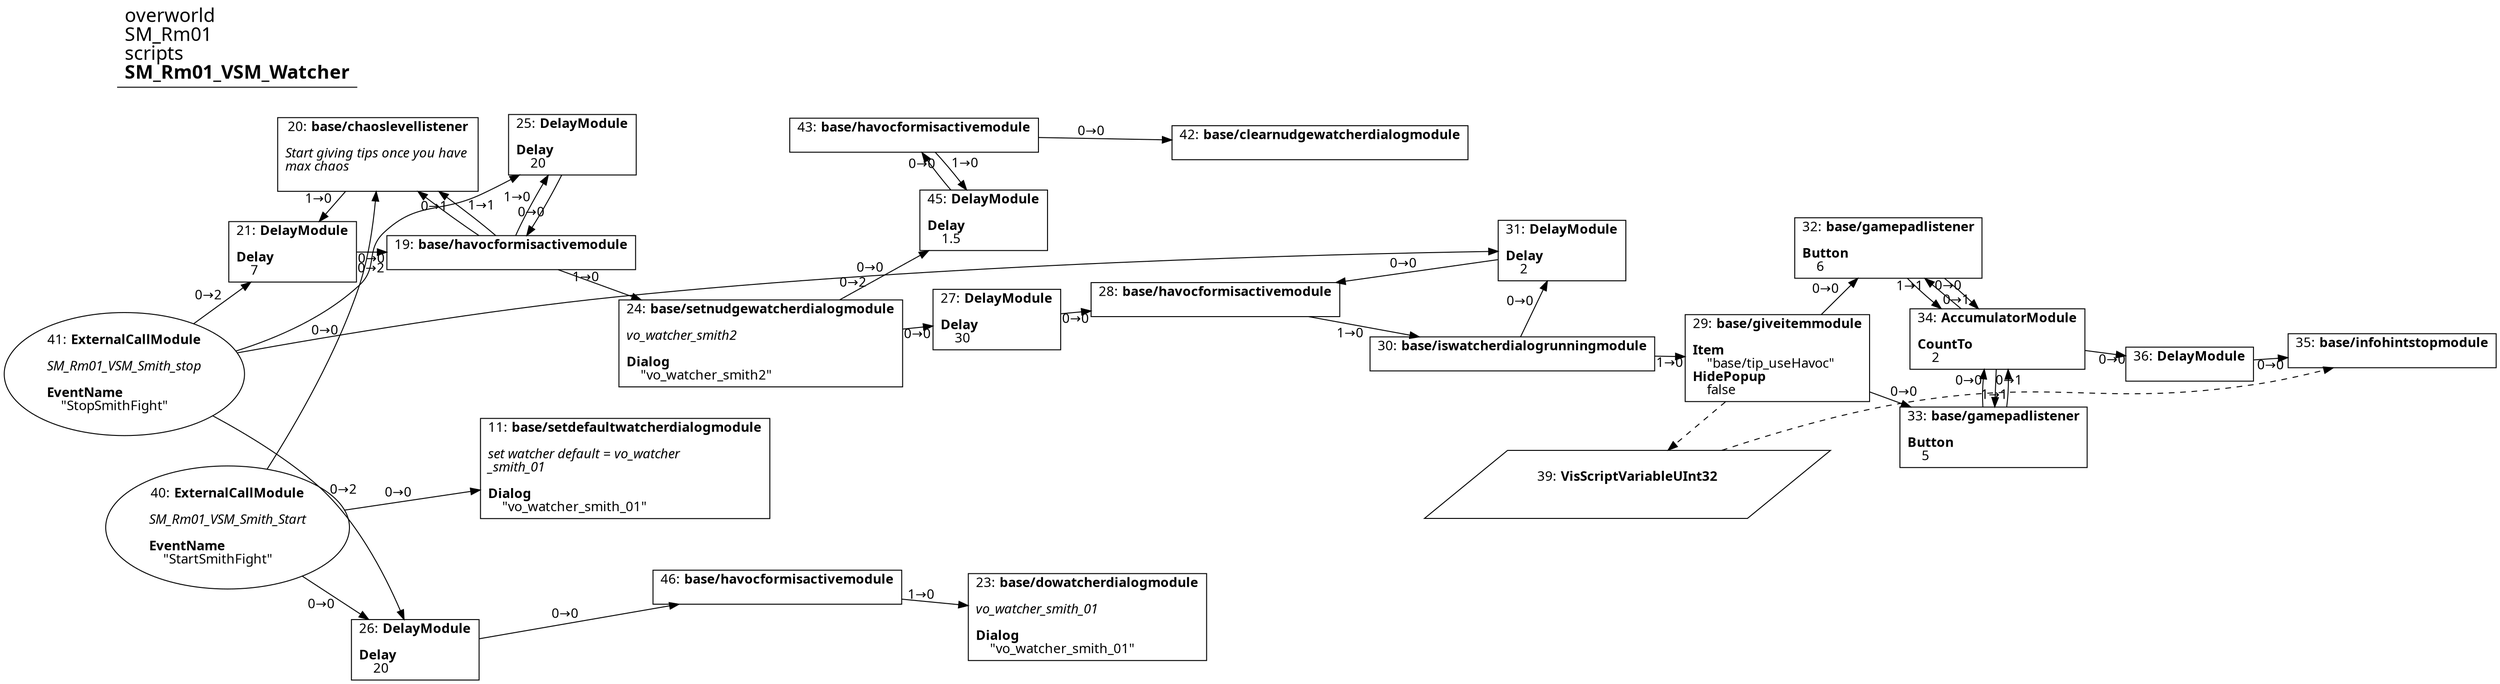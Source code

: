 digraph {
    layout = fdp;
    overlap = prism;
    sep = "+16";
    splines = spline;

    node [ shape = box ];

    graph [ fontname = "Segoe UI" ];
    node [ fontname = "Segoe UI" ];
    edge [ fontname = "Segoe UI" ];

    11 [ label = <11: <b>base/setdefaultwatcherdialogmodule</b><br/><br/><i>set watcher default = vo_watcher<br align="left"/>_smith_01<br align="left"/></i><br align="left"/><b>Dialog</b><br align="left"/>    &quot;vo_watcher_smith_01&quot;<br align="left"/>> ];
    11 [ pos = "0.36600003,-0.90200007!" ];

    19 [ label = <19: <b>base/havocformisactivemodule</b><br/><br/>> ];
    19 [ pos = "0.537,-0.637!" ];
    19 -> 20 [ label = "0→1" ];
    19 -> 20 [ label = "1→1" ];
    19 -> 25 [ label = "1→0" ];
    19 -> 24 [ label = "1→0" ];

    20 [ label = <20: <b>base/chaoslevellistener</b><br/><br/><i>Start giving tips once you have <br align="left"/>max chaos<br align="left"/></i><br align="left"/>> ];
    20 [ pos = "-0.05,-0.526!" ];
    20 -> 21 [ label = "1→0" ];

    21 [ label = <21: <b>DelayModule</b><br/><br/><b>Delay</b><br align="left"/>    7<br align="left"/>> ];
    21 [ pos = "0.35700002,-0.637!" ];
    21 -> 19 [ label = "0→0" ];

    23 [ label = <23: <b>base/dowatcherdialogmodule</b><br/><br/><i>vo_watcher_smith_01<br align="left"/></i><br align="left"/><b>Dialog</b><br align="left"/>    &quot;vo_watcher_smith_01&quot;<br align="left"/>> ];
    23 [ pos = "0.504,-1.041!" ];

    24 [ label = <24: <b>base/setnudgewatcherdialogmodule</b><br/><br/><i>vo_watcher_smith2<br align="left"/></i><br align="left"/><b>Dialog</b><br align="left"/>    &quot;vo_watcher_smith2&quot;<br align="left"/>> ];
    24 [ pos = "0.79300004,-0.66!" ];
    24 -> 27 [ label = "0→0" ];
    24 -> 45 [ label = "0→0" ];

    25 [ label = <25: <b>DelayModule</b><br/><br/><b>Delay</b><br align="left"/>    20<br align="left"/>> ];
    25 [ pos = "0.49400002,-0.409!" ];
    25 -> 19 [ label = "0→0" ];

    26 [ label = <26: <b>DelayModule</b><br/><br/><b>Delay</b><br align="left"/>    20<br align="left"/>> ];
    26 [ pos = "0.068,-1.018!" ];
    26 -> 46 [ label = "0→0" ];

    27 [ label = <27: <b>DelayModule</b><br/><br/><b>Delay</b><br align="left"/>    30<br align="left"/>> ];
    27 [ pos = "1.062,-0.66!" ];
    27 -> 28 [ label = "0→0" ];

    28 [ label = <28: <b>base/havocformisactivemodule</b><br/><br/>> ];
    28 [ pos = "1.23,-0.66!" ];
    28 -> 30 [ label = "1→0" ];

    29 [ label = <29: <b>base/giveitemmodule</b><br/><br/><b>Item</b><br align="left"/>    &quot;base/tip_useHavoc&quot;<br align="left"/><b>HidePopup</b><br align="left"/>    false<br align="left"/>> ];
    29 [ pos = "1.7680001,-0.70600003!" ];
    29 -> 32 [ label = "0→0" ];
    29 -> 33 [ label = "0→0" ];
    29 -> 39 [ style = dashed ];

    30 [ label = <30: <b>base/iswatcherdialogrunningmodule</b><br/><br/>> ];
    30 [ pos = "1.4860001,-0.683!" ];
    30 -> 29 [ label = "1→0" ];
    30 -> 31 [ label = "0→0" ];

    31 [ label = <31: <b>DelayModule</b><br/><br/><b>Delay</b><br align="left"/>    2<br align="left"/>> ];
    31 [ pos = "1.5370001,-0.47100002!" ];
    31 -> 28 [ label = "0→0" ];

    32 [ label = <32: <b>base/gamepadlistener</b><br/><br/><b>Button</b><br align="left"/>    6<br align="left"/>> ];
    32 [ pos = "2.187,-0.657!" ];
    32 -> 34 [ label = "0→0" ];
    32 -> 34 [ label = "1→1" ];

    33 [ label = <33: <b>base/gamepadlistener</b><br/><br/><b>Button</b><br align="left"/>    5<br align="left"/>> ];
    33 [ pos = "2.1890001,-0.77000004!" ];
    33 -> 34 [ label = "0→0" ];
    33 -> 34 [ label = "1→1" ];

    34 [ label = <34: <b>AccumulatorModule</b><br/><br/><b>CountTo</b><br align="left"/>    2<br align="left"/>> ];
    34 [ pos = "2.5700002,-0.717!" ];
    34 -> 32 [ label = "0→1" ];
    34 -> 33 [ label = "0→1" ];
    34 -> 36 [ label = "0→0" ];

    35 [ label = <35: <b>base/infohintstopmodule</b><br/><br/>> ];
    35 [ pos = "2.9880002,-0.717!" ];
    39 -> 35 [ style = dashed ];

    36 [ label = <36: <b>DelayModule</b><br/><br/>> ];
    36 [ pos = "2.799,-0.717!" ];
    36 -> 35 [ label = "0→0" ];

    39 [ label = <39: <b>VisScriptVariableUInt32</b><br/><br/>> ];
    39 [ shape = parallelogram ]
    39 [ pos = "1.9360001,-0.78000003!" ];

    40 [ label = <40: <b>ExternalCallModule</b><br/><br/><i>SM_Rm01_VSM_Smith_Start<br align="left"/></i><br align="left"/><b>EventName</b><br align="left"/>    &quot;StartSmithFight&quot;<br align="left"/>> ];
    40 [ shape = oval ]
    40 [ pos = "-0.358,-0.90000004!" ];
    40 -> 20 [ label = "0→0" ];
    40 -> 11 [ label = "0→0" ];
    40 -> 26 [ label = "0→0" ];

    41 [ label = <41: <b>ExternalCallModule</b><br/><br/><i>SM_Rm01_VSM_Smith_stop<br align="left"/></i><br align="left"/><b>EventName</b><br align="left"/>    &quot;StopSmithFight&quot;<br align="left"/>> ];
    41 [ shape = oval ]
    41 [ pos = "-0.36,-0.79700005!" ];
    41 -> 26 [ label = "0→2" ];
    41 -> 21 [ label = "0→2" ];
    41 -> 25 [ label = "0→2" ];
    41 -> 31 [ label = "0→2" ];

    42 [ label = <42: <b>base/clearnudgewatcherdialogmodule</b><br/><br/>> ];
    42 [ pos = "1.133,-0.294!" ];

    43 [ label = <43: <b>base/havocformisactivemodule</b><br/><br/>> ];
    43 [ pos = "0.901,-0.294!" ];
    43 -> 45 [ label = "1→0" ];
    43 -> 42 [ label = "0→0" ];

    45 [ label = <45: <b>DelayModule</b><br/><br/><b>Delay</b><br align="left"/>    1.5<br align="left"/>> ];
    45 [ pos = "0.924,-0.42600003!" ];
    45 -> 43 [ label = "0→0" ];

    46 [ label = <46: <b>base/havocformisactivemodule</b><br/><br/>> ];
    46 [ pos = "0.252,-1.018!" ];
    46 -> 23 [ label = "1→0" ];

    title [ pos = "-0.36100003,-0.293!" ];
    title [ shape = underline ];
    title [ label = <<font point-size="20">overworld<br align="left"/>SM_Rm01<br align="left"/>scripts<br align="left"/><b>SM_Rm01_VSM_Watcher</b><br align="left"/></font>> ];
}
